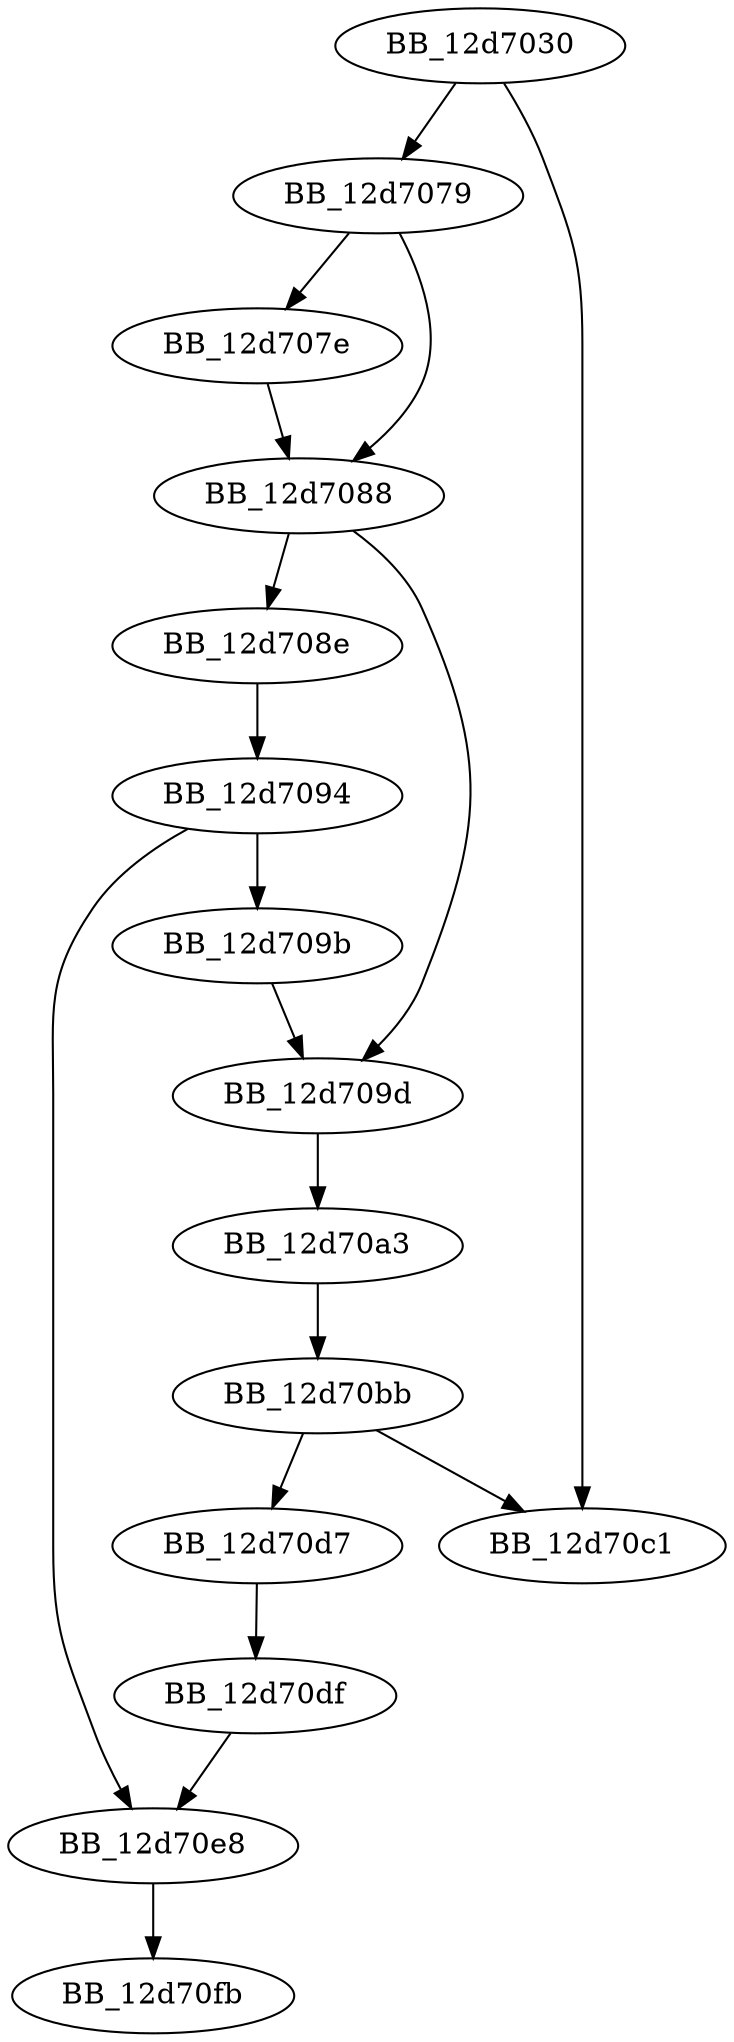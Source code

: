 DiGraph sub_12D7030{
BB_12d7030->BB_12d7079
BB_12d7030->BB_12d70c1
BB_12d7079->BB_12d707e
BB_12d7079->BB_12d7088
BB_12d707e->BB_12d7088
BB_12d7088->BB_12d708e
BB_12d7088->BB_12d709d
BB_12d708e->BB_12d7094
BB_12d7094->BB_12d709b
BB_12d7094->BB_12d70e8
BB_12d709b->BB_12d709d
BB_12d709d->BB_12d70a3
BB_12d70a3->BB_12d70bb
BB_12d70bb->BB_12d70c1
BB_12d70bb->BB_12d70d7
BB_12d70d7->BB_12d70df
BB_12d70df->BB_12d70e8
BB_12d70e8->BB_12d70fb
}
